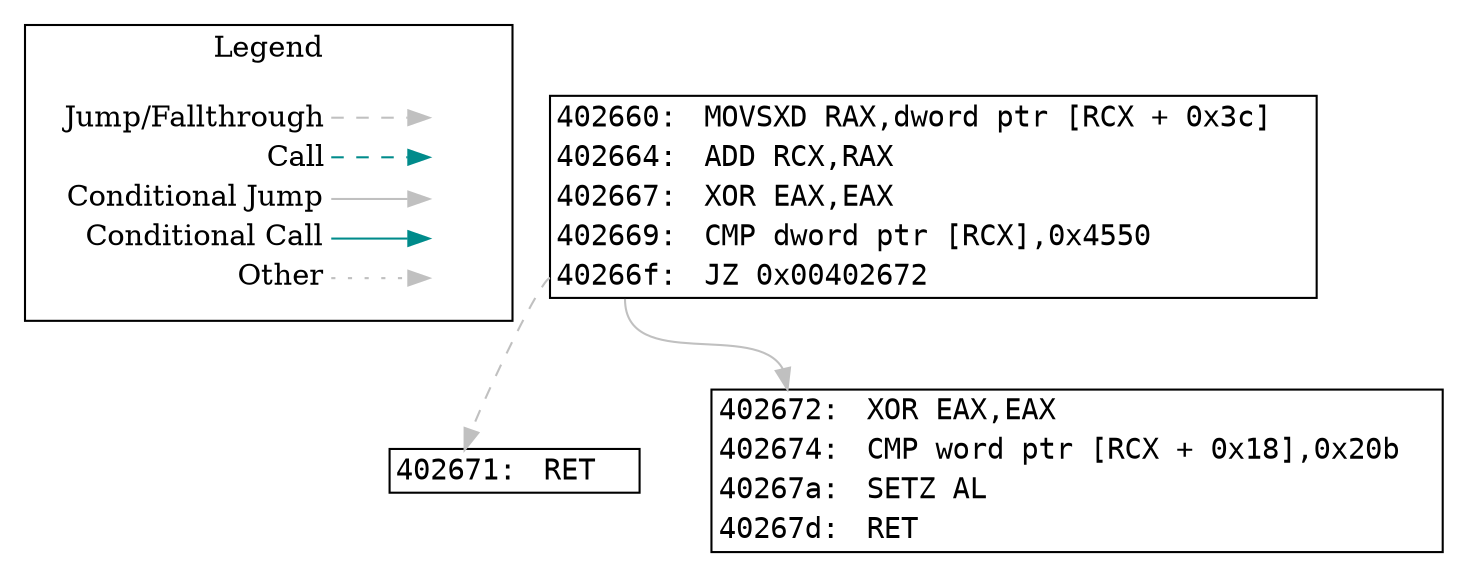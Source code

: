 digraph "func 0x402660" {
  newrank=true;
  // Flow Type Legend
  subgraph cluster_01 { 
    rank=same;
    node [shape=plaintext]
    label = "Legend";
    key [label=<<table border="0" cellpadding="2" cellspacing="0" cellborder="0">
                  <tr><td align="right" port="i1">Jump/Fallthrough</td></tr>
                  <tr><td align="right" port="i2">Call</td></tr>
                  <tr><td align="right" port="i3">Conditional Jump</td></tr>
                  <tr><td align="right" port="i4">Conditional Call</td></tr>
                  <tr><td align="right" port="i5">Other</td></tr>
               </table>>];
    key2 [label=<<table border="0" cellpadding="2" cellspacing="0" cellborder="0">
                   <tr><td port="i1">&nbsp;</td></tr>
                   <tr><td port="i2">&nbsp;</td></tr>
                   <tr><td port="i3">&nbsp;</td></tr>
                   <tr><td port="i4">&nbsp;</td></tr>
                   <tr><td port="i5">&nbsp;</td></tr>
                </table>>];
    key:i1:e -> key2:i1:w [color=gray style=dashed];
    key:i2:e -> key2:i2:w [color=cyan4 style=dashed];
    key:i3:e -> key2:i3:w [color=gray];
    key:i4:e -> key2:i4:w [color=cyan4];
    key:i5:e -> key2:i5:w [color=gray style=dotted];
  }
  bb_402660 [shape=plaintext label=<
    <TABLE BORDER="1" CELLBORDER="0" CELLSPACING="0">
      <TR>
        <TD PORT="insn_402660" ALIGN="RIGHT"><FONT FACE="monospace">402660: </FONT></TD>
        <TD ALIGN="LEFT"><FONT FACE="monospace">MOVSXD RAX,dword ptr [RCX + 0x3c]</FONT></TD>
        <TD>&nbsp;&nbsp;&nbsp;</TD> // for spacing
      </TR>
      <TR>
        <TD PORT="insn_402664" ALIGN="RIGHT"><FONT FACE="monospace">402664: </FONT></TD>
        <TD ALIGN="LEFT"><FONT FACE="monospace">ADD RCX,RAX</FONT></TD>
        <TD>&nbsp;&nbsp;&nbsp;</TD> // for spacing
      </TR>
      <TR>
        <TD PORT="insn_402667" ALIGN="RIGHT"><FONT FACE="monospace">402667: </FONT></TD>
        <TD ALIGN="LEFT"><FONT FACE="monospace">XOR EAX,EAX</FONT></TD>
        <TD>&nbsp;&nbsp;&nbsp;</TD> // for spacing
      </TR>
      <TR>
        <TD PORT="insn_402669" ALIGN="RIGHT"><FONT FACE="monospace">402669: </FONT></TD>
        <TD ALIGN="LEFT"><FONT FACE="monospace">CMP dword ptr [RCX],0x4550</FONT></TD>
        <TD>&nbsp;&nbsp;&nbsp;</TD> // for spacing
      </TR>
      <TR>
        <TD PORT="insn_40266f" ALIGN="RIGHT"><FONT FACE="monospace">40266f: </FONT></TD>
        <TD ALIGN="LEFT"><FONT FACE="monospace">JZ 0x00402672</FONT></TD>
        <TD>&nbsp;&nbsp;&nbsp;</TD> // for spacing
      </TR>
    </TABLE>>];
  bb_402671 [shape=plaintext label=<
    <TABLE BORDER="1" CELLBORDER="0" CELLSPACING="0">
      <TR>
        <TD PORT="insn_402671" ALIGN="RIGHT"><FONT FACE="monospace">402671: </FONT></TD>
        <TD ALIGN="LEFT"><FONT FACE="monospace">RET</FONT></TD>
        <TD>&nbsp;&nbsp;&nbsp;</TD> // for spacing
      </TR>
    </TABLE>>];
  bb_402672 [shape=plaintext label=<
    <TABLE BORDER="1" CELLBORDER="0" CELLSPACING="0">
      <TR>
        <TD PORT="insn_402672" ALIGN="RIGHT"><FONT FACE="monospace">402672: </FONT></TD>
        <TD ALIGN="LEFT"><FONT FACE="monospace">XOR EAX,EAX</FONT></TD>
        <TD>&nbsp;&nbsp;&nbsp;</TD> // for spacing
      </TR>
      <TR>
        <TD PORT="insn_402674" ALIGN="RIGHT"><FONT FACE="monospace">402674: </FONT></TD>
        <TD ALIGN="LEFT"><FONT FACE="monospace">CMP word ptr [RCX + 0x18],0x20b</FONT></TD>
        <TD>&nbsp;&nbsp;&nbsp;</TD> // for spacing
      </TR>
      <TR>
        <TD PORT="insn_40267a" ALIGN="RIGHT"><FONT FACE="monospace">40267a: </FONT></TD>
        <TD ALIGN="LEFT"><FONT FACE="monospace">SETZ AL</FONT></TD>
        <TD>&nbsp;&nbsp;&nbsp;</TD> // for spacing
      </TR>
      <TR>
        <TD PORT="insn_40267d" ALIGN="RIGHT"><FONT FACE="monospace">40267d: </FONT></TD>
        <TD ALIGN="LEFT"><FONT FACE="monospace">RET</FONT></TD>
        <TD>&nbsp;&nbsp;&nbsp;</TD> // for spacing
      </TR>
    </TABLE>>];
  bb_402660:insn_40266f -> bb_402672:insn_402672 [color=gray style=solid tooltip="CONDITIONAL_JUMP"];
  bb_402660:insn_40266f -> bb_402671:insn_402671 [color=gray style=dashed tooltip="FALL_THROUGH"];
}